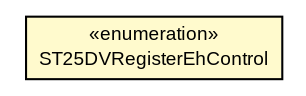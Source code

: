 #!/usr/local/bin/dot
#
# Class diagram 
# Generated by UMLGraph version R5_7_2-3-gee82a7 (http://www.umlgraph.org/)
#

digraph G {
	edge [fontname="arial",fontsize=10,labelfontname="arial",labelfontsize=10];
	node [fontname="arial",fontsize=10,shape=plaintext];
	nodesep=0.25;
	ranksep=0.5;
	// com.st.st25sdk.type5.st25dv.ST25DVRegisterEh.ST25DVRegisterEhControl
	c30101 [label=<<table title="com.st.st25sdk.type5.st25dv.ST25DVRegisterEh.ST25DVRegisterEhControl" border="0" cellborder="1" cellspacing="0" cellpadding="2" port="p" bgcolor="lemonChiffon" href="./ST25DVRegisterEh.ST25DVRegisterEhControl.html">
		<tr><td><table border="0" cellspacing="0" cellpadding="1">
<tr><td align="center" balign="center"> &#171;enumeration&#187; </td></tr>
<tr><td align="center" balign="center"> ST25DVRegisterEhControl </td></tr>
		</table></td></tr>
		</table>>, URL="./ST25DVRegisterEh.ST25DVRegisterEhControl.html", fontname="arial", fontcolor="black", fontsize=9.0];
}

